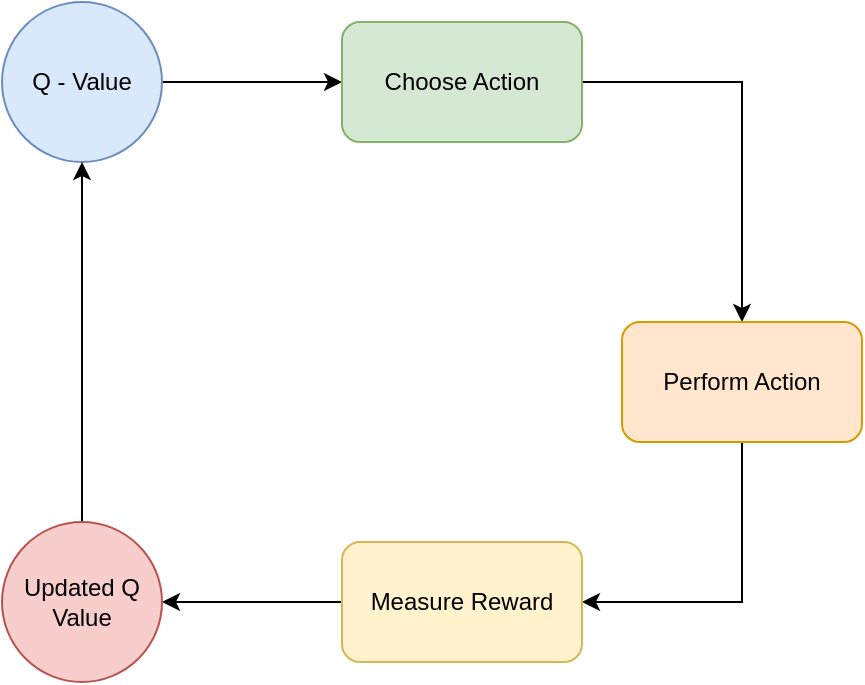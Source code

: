 <mxfile version="13.9.9" type="device"><diagram id="Jl49XFjvE5nFO_3hVCj1" name="Page-1"><mxGraphModel dx="1086" dy="798" grid="1" gridSize="10" guides="1" tooltips="1" connect="1" arrows="1" fold="1" page="1" pageScale="1" pageWidth="850" pageHeight="1100" math="0" shadow="0"><root><mxCell id="0"/><mxCell id="1" parent="0"/><mxCell id="YyLJ6pF1E-chVjPv0r1c-7" style="edgeStyle=orthogonalEdgeStyle;rounded=0;orthogonalLoop=1;jettySize=auto;html=1;" edge="1" parent="1" source="YyLJ6pF1E-chVjPv0r1c-2" target="YyLJ6pF1E-chVjPv0r1c-3"><mxGeometry relative="1" as="geometry"/></mxCell><mxCell id="YyLJ6pF1E-chVjPv0r1c-2" value="Q - Value" style="ellipse;whiteSpace=wrap;html=1;aspect=fixed;fillColor=#dae8fc;strokeColor=#6c8ebf;" vertex="1" parent="1"><mxGeometry x="90" y="160" width="80" height="80" as="geometry"/></mxCell><mxCell id="YyLJ6pF1E-chVjPv0r1c-8" style="edgeStyle=orthogonalEdgeStyle;rounded=0;orthogonalLoop=1;jettySize=auto;html=1;" edge="1" parent="1" source="YyLJ6pF1E-chVjPv0r1c-3" target="YyLJ6pF1E-chVjPv0r1c-4"><mxGeometry relative="1" as="geometry"/></mxCell><mxCell id="YyLJ6pF1E-chVjPv0r1c-3" value="Choose Action" style="rounded=1;whiteSpace=wrap;html=1;fillColor=#d5e8d4;strokeColor=#82b366;" vertex="1" parent="1"><mxGeometry x="260" y="170" width="120" height="60" as="geometry"/></mxCell><mxCell id="YyLJ6pF1E-chVjPv0r1c-9" style="edgeStyle=orthogonalEdgeStyle;rounded=0;orthogonalLoop=1;jettySize=auto;html=1;entryX=1;entryY=0.5;entryDx=0;entryDy=0;" edge="1" parent="1" source="YyLJ6pF1E-chVjPv0r1c-4" target="YyLJ6pF1E-chVjPv0r1c-5"><mxGeometry relative="1" as="geometry"><Array as="points"><mxPoint x="460" y="460"/></Array></mxGeometry></mxCell><mxCell id="YyLJ6pF1E-chVjPv0r1c-4" value="Perform Action" style="rounded=1;whiteSpace=wrap;html=1;fillColor=#ffe6cc;strokeColor=#d79b00;" vertex="1" parent="1"><mxGeometry x="400" y="320" width="120" height="60" as="geometry"/></mxCell><mxCell id="YyLJ6pF1E-chVjPv0r1c-10" style="edgeStyle=orthogonalEdgeStyle;rounded=0;orthogonalLoop=1;jettySize=auto;html=1;entryX=1;entryY=0.5;entryDx=0;entryDy=0;" edge="1" parent="1" source="YyLJ6pF1E-chVjPv0r1c-5" target="YyLJ6pF1E-chVjPv0r1c-6"><mxGeometry relative="1" as="geometry"/></mxCell><mxCell id="YyLJ6pF1E-chVjPv0r1c-5" value="Measure Reward" style="rounded=1;whiteSpace=wrap;html=1;fillColor=#fff2cc;strokeColor=#d6b656;" vertex="1" parent="1"><mxGeometry x="260" y="430" width="120" height="60" as="geometry"/></mxCell><mxCell id="YyLJ6pF1E-chVjPv0r1c-11" style="edgeStyle=orthogonalEdgeStyle;rounded=0;orthogonalLoop=1;jettySize=auto;html=1;entryX=0.5;entryY=1;entryDx=0;entryDy=0;" edge="1" parent="1" source="YyLJ6pF1E-chVjPv0r1c-6" target="YyLJ6pF1E-chVjPv0r1c-2"><mxGeometry relative="1" as="geometry"/></mxCell><mxCell id="YyLJ6pF1E-chVjPv0r1c-6" value="Updated Q Value" style="ellipse;whiteSpace=wrap;html=1;aspect=fixed;fillColor=#f8cecc;strokeColor=#b85450;" vertex="1" parent="1"><mxGeometry x="90" y="420" width="80" height="80" as="geometry"/></mxCell></root></mxGraphModel></diagram></mxfile>